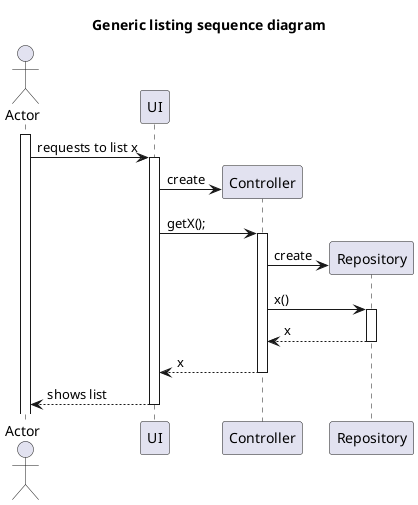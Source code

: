 @startuml
actor Actor
participant UI
participant Controller
participant Repository

title Generic listing sequence diagram

activate Actor

Actor -> UI : requests to list x

activate UI

Create Controller

UI -> Controller : create

UI -> Controller : getX();

activate Controller

create Repository

Controller -> Repository : create

Controller -> Repository : x()

activate Repository

Repository --> Controller : x

deactivate Repository

Controller --> UI : x

deactivate Controller

UI --> Actor : shows list

deactivate UI















@enduml